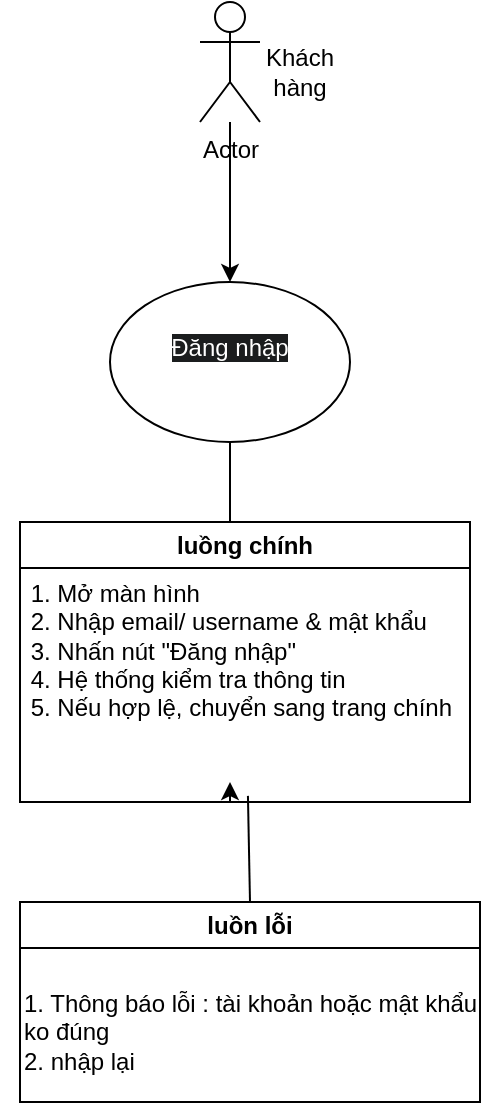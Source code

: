 <mxfile version="28.2.8">
  <diagram name="Page-1" id="BPHpzUymaQmncg4KBPrM">
    <mxGraphModel dx="1426" dy="841" grid="1" gridSize="10" guides="1" tooltips="1" connect="1" arrows="1" fold="1" page="1" pageScale="1" pageWidth="850" pageHeight="1100" math="0" shadow="0">
      <root>
        <mxCell id="0" />
        <mxCell id="1" parent="0" />
        <mxCell id="mH8tqZN4LfpFn33qLz7L-29" value="" style="edgeStyle=orthogonalEdgeStyle;rounded=0;orthogonalLoop=1;jettySize=auto;html=1;" edge="1" parent="1" source="mH8tqZN4LfpFn33qLz7L-1" target="mH8tqZN4LfpFn33qLz7L-8">
          <mxGeometry relative="1" as="geometry" />
        </mxCell>
        <mxCell id="mH8tqZN4LfpFn33qLz7L-1" value="Actor" style="shape=umlActor;verticalLabelPosition=bottom;verticalAlign=top;html=1;outlineConnect=0;" vertex="1" parent="1">
          <mxGeometry x="310" y="160" width="30" height="60" as="geometry" />
        </mxCell>
        <mxCell id="mH8tqZN4LfpFn33qLz7L-2" value="Khách hàng" style="text;html=1;whiteSpace=wrap;strokeColor=none;fillColor=none;align=center;verticalAlign=middle;rounded=0;" vertex="1" parent="1">
          <mxGeometry x="330" y="180" width="60" height="30" as="geometry" />
        </mxCell>
        <mxCell id="mH8tqZN4LfpFn33qLz7L-8" value="&#xa;&lt;span style=&quot;color: rgb(255, 255, 255); font-family: Helvetica; font-size: 12px; font-style: normal; font-variant-ligatures: normal; font-variant-caps: normal; font-weight: 400; letter-spacing: normal; orphans: 2; text-align: center; text-indent: 0px; text-transform: none; widows: 2; word-spacing: 0px; -webkit-text-stroke-width: 0px; white-space: normal; background-color: rgb(27, 29, 30); text-decoration-thickness: initial; text-decoration-style: initial; text-decoration-color: initial; display: inline !important; float: none;&quot;&gt;Đăng nhập&lt;/span&gt;&lt;br class=&quot;Apple-interchange-newline&quot;&gt;&#xa;&#xa;" style="ellipse;whiteSpace=wrap;html=1;" vertex="1" parent="1">
          <mxGeometry x="265" y="300" width="120" height="80" as="geometry" />
        </mxCell>
        <mxCell id="mH8tqZN4LfpFn33qLz7L-10" value="" style="endArrow=none;html=1;rounded=0;entryX=0.5;entryY=1;entryDx=0;entryDy=0;exitX=0.5;exitY=0;exitDx=0;exitDy=0;" edge="1" parent="1" target="mH8tqZN4LfpFn33qLz7L-8">
          <mxGeometry width="50" height="50" relative="1" as="geometry">
            <mxPoint x="325" y="420" as="sourcePoint" />
            <mxPoint x="450" y="410" as="targetPoint" />
          </mxGeometry>
        </mxCell>
        <mxCell id="mH8tqZN4LfpFn33qLz7L-20" value="luồng chính" style="swimlane;whiteSpace=wrap;html=1;" vertex="1" parent="1">
          <mxGeometry x="220" y="420" width="225" height="140" as="geometry" />
        </mxCell>
        <mxCell id="mH8tqZN4LfpFn33qLz7L-26" style="edgeStyle=orthogonalEdgeStyle;rounded=0;orthogonalLoop=1;jettySize=auto;html=1;exitX=0.5;exitY=1;exitDx=0;exitDy=0;" edge="1" parent="mH8tqZN4LfpFn33qLz7L-20" source="mH8tqZN4LfpFn33qLz7L-21">
          <mxGeometry relative="1" as="geometry">
            <mxPoint x="105" y="130" as="targetPoint" />
          </mxGeometry>
        </mxCell>
        <mxCell id="mH8tqZN4LfpFn33qLz7L-21" value="&lt;span style=&quot;white-space: pre;&quot;&gt;&#x9;&lt;/span&gt;&lt;div&gt;&lt;div&gt;&amp;nbsp;&amp;nbsp;&lt;/div&gt;&lt;div&gt;&amp;nbsp; &amp;nbsp; 1. Mở màn hình&amp;nbsp;&lt;/div&gt;&lt;div&gt;&lt;span style=&quot;background-color: transparent; color: light-dark(rgb(0, 0, 0), rgb(255, 255, 255));&quot;&gt;&amp;nbsp; &amp;nbsp; 2. Nhập email/&amp;nbsp;&lt;/span&gt;&lt;span style=&quot;background-color: transparent; color: light-dark(rgb(0, 0, 0), rgb(255, 255, 255));&quot;&gt;username &amp;amp;&lt;/span&gt;&lt;span style=&quot;background-color: transparent; color: light-dark(rgb(0, 0, 0), rgb(255, 255, 255));&quot;&gt;&amp;nbsp;mật khẩu&amp;nbsp;&lt;/span&gt;&lt;/div&gt;&lt;div&gt;&lt;span style=&quot;background-color: transparent; color: light-dark(rgb(0, 0, 0), rgb(255, 255, 255));&quot;&gt;&amp;nbsp; &amp;nbsp; 3. Nhấn nút&amp;nbsp;&lt;/span&gt;&lt;span style=&quot;background-color: transparent; color: light-dark(rgb(0, 0, 0), rgb(255, 255, 255));&quot;&gt;&quot;Đăng nhập&quot;&lt;/span&gt;&lt;/div&gt;&lt;div&gt;&lt;span style=&quot;background-color: transparent; color: light-dark(rgb(0, 0, 0), rgb(255, 255, 255));&quot;&gt;&amp;nbsp; &amp;nbsp; 4. Hệ thống&lt;/span&gt;&lt;span style=&quot;background-color: transparent; color: light-dark(rgb(0, 0, 0), rgb(255, 255, 255));&quot;&gt;&amp;nbsp;kiểm tra&amp;nbsp;&lt;/span&gt;&lt;span style=&quot;background-color: transparent; color: light-dark(rgb(0, 0, 0), rgb(255, 255, 255));&quot;&gt;thông tin&amp;nbsp; &amp;nbsp;&lt;/span&gt;&lt;/div&gt;&lt;div&gt;&lt;span style=&quot;background-color: transparent; color: light-dark(rgb(0, 0, 0), rgb(255, 255, 255));&quot;&gt;&amp;nbsp; &amp;nbsp; 5. Nếu hợp lệ,&amp;nbsp;&lt;/span&gt;&lt;span style=&quot;background-color: transparent; color: light-dark(rgb(0, 0, 0), rgb(255, 255, 255));&quot;&gt;chuyển sang&amp;nbsp;&lt;/span&gt;&lt;span style=&quot;background-color: transparent; color: light-dark(rgb(0, 0, 0), rgb(255, 255, 255));&quot;&gt;trang chính&amp;nbsp;&lt;/span&gt;&lt;/div&gt;&lt;/div&gt;" style="text;html=1;whiteSpace=wrap;strokeColor=none;fillColor=none;align=left;verticalAlign=middle;rounded=0;" vertex="1" parent="mH8tqZN4LfpFn33qLz7L-20">
          <mxGeometry x="-10" y="-40" width="230" height="180" as="geometry" />
        </mxCell>
        <mxCell id="mH8tqZN4LfpFn33qLz7L-22" value="luồn lỗi" style="swimlane;whiteSpace=wrap;html=1;startSize=23;" vertex="1" parent="1">
          <mxGeometry x="220" y="610" width="230" height="100" as="geometry" />
        </mxCell>
        <mxCell id="mH8tqZN4LfpFn33qLz7L-25" value="1. Thông báo lỗi : tài khoản hoặc mật khẩu ko đúng&lt;div&gt;2. nhập lại&lt;/div&gt;" style="text;html=1;whiteSpace=wrap;strokeColor=none;fillColor=none;align=left;verticalAlign=middle;rounded=0;" vertex="1" parent="mH8tqZN4LfpFn33qLz7L-22">
          <mxGeometry y="30" width="230" height="70" as="geometry" />
        </mxCell>
        <mxCell id="mH8tqZN4LfpFn33qLz7L-28" value="" style="endArrow=none;html=1;rounded=0;entryX=0.5;entryY=0;entryDx=0;entryDy=0;exitX=0.539;exitY=0.983;exitDx=0;exitDy=0;exitPerimeter=0;" edge="1" parent="1" source="mH8tqZN4LfpFn33qLz7L-21" target="mH8tqZN4LfpFn33qLz7L-22">
          <mxGeometry width="50" height="50" relative="1" as="geometry">
            <mxPoint x="400" y="560" as="sourcePoint" />
            <mxPoint x="450" y="510" as="targetPoint" />
          </mxGeometry>
        </mxCell>
      </root>
    </mxGraphModel>
  </diagram>
</mxfile>
